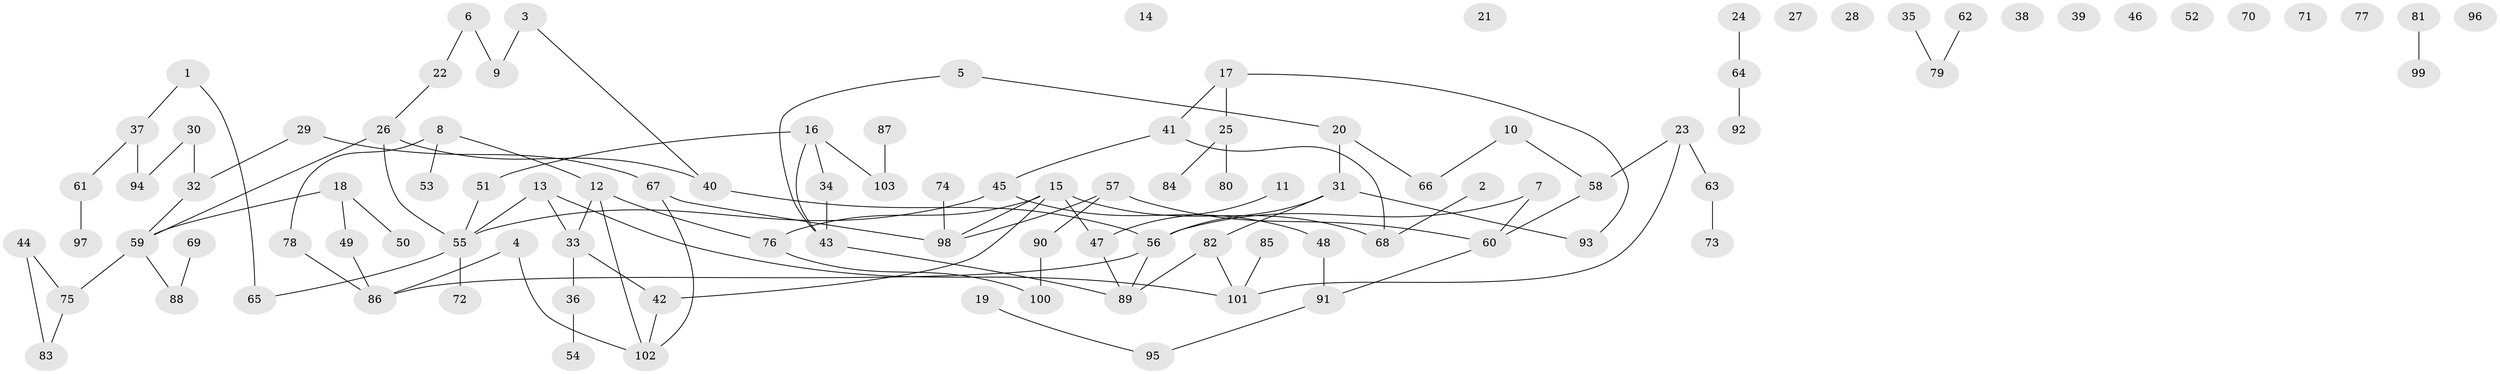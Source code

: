 // Generated by graph-tools (version 1.1) at 2025/33/03/09/25 02:33:49]
// undirected, 103 vertices, 110 edges
graph export_dot {
graph [start="1"]
  node [color=gray90,style=filled];
  1;
  2;
  3;
  4;
  5;
  6;
  7;
  8;
  9;
  10;
  11;
  12;
  13;
  14;
  15;
  16;
  17;
  18;
  19;
  20;
  21;
  22;
  23;
  24;
  25;
  26;
  27;
  28;
  29;
  30;
  31;
  32;
  33;
  34;
  35;
  36;
  37;
  38;
  39;
  40;
  41;
  42;
  43;
  44;
  45;
  46;
  47;
  48;
  49;
  50;
  51;
  52;
  53;
  54;
  55;
  56;
  57;
  58;
  59;
  60;
  61;
  62;
  63;
  64;
  65;
  66;
  67;
  68;
  69;
  70;
  71;
  72;
  73;
  74;
  75;
  76;
  77;
  78;
  79;
  80;
  81;
  82;
  83;
  84;
  85;
  86;
  87;
  88;
  89;
  90;
  91;
  92;
  93;
  94;
  95;
  96;
  97;
  98;
  99;
  100;
  101;
  102;
  103;
  1 -- 37;
  1 -- 65;
  2 -- 68;
  3 -- 9;
  3 -- 40;
  4 -- 86;
  4 -- 102;
  5 -- 20;
  5 -- 43;
  6 -- 9;
  6 -- 22;
  7 -- 56;
  7 -- 60;
  8 -- 12;
  8 -- 53;
  8 -- 78;
  10 -- 58;
  10 -- 66;
  11 -- 47;
  12 -- 33;
  12 -- 76;
  12 -- 102;
  13 -- 33;
  13 -- 55;
  13 -- 101;
  15 -- 42;
  15 -- 47;
  15 -- 68;
  15 -- 76;
  15 -- 98;
  16 -- 34;
  16 -- 43;
  16 -- 51;
  16 -- 103;
  17 -- 25;
  17 -- 41;
  17 -- 93;
  18 -- 49;
  18 -- 50;
  18 -- 59;
  19 -- 95;
  20 -- 31;
  20 -- 66;
  22 -- 26;
  23 -- 58;
  23 -- 63;
  23 -- 101;
  24 -- 64;
  25 -- 80;
  25 -- 84;
  26 -- 40;
  26 -- 55;
  26 -- 59;
  29 -- 32;
  29 -- 67;
  30 -- 32;
  30 -- 94;
  31 -- 56;
  31 -- 82;
  31 -- 93;
  32 -- 59;
  33 -- 36;
  33 -- 42;
  34 -- 43;
  35 -- 79;
  36 -- 54;
  37 -- 61;
  37 -- 94;
  40 -- 56;
  41 -- 45;
  41 -- 68;
  42 -- 102;
  43 -- 89;
  44 -- 75;
  44 -- 83;
  45 -- 48;
  45 -- 55;
  47 -- 89;
  48 -- 91;
  49 -- 86;
  51 -- 55;
  55 -- 65;
  55 -- 72;
  56 -- 86;
  56 -- 89;
  57 -- 60;
  57 -- 90;
  57 -- 98;
  58 -- 60;
  59 -- 75;
  59 -- 88;
  60 -- 91;
  61 -- 97;
  62 -- 79;
  63 -- 73;
  64 -- 92;
  67 -- 98;
  67 -- 102;
  69 -- 88;
  74 -- 98;
  75 -- 83;
  76 -- 100;
  78 -- 86;
  81 -- 99;
  82 -- 89;
  82 -- 101;
  85 -- 101;
  87 -- 103;
  90 -- 100;
  91 -- 95;
}
